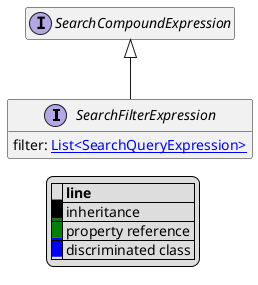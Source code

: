 @startuml

hide empty fields
hide empty methods
legend
|= |= line |
|<back:black>   </back>| inheritance |
|<back:green>   </back>| property reference |
|<back:blue>   </back>| discriminated class |
endlegend
interface SearchFilterExpression [[SearchFilterExpression.svg]] extends SearchCompoundExpression {
    filter: [[SearchQueryExpression.svg List<SearchQueryExpression>]]
}
interface SearchCompoundExpression [[SearchCompoundExpression.svg]]  {
}





@enduml
